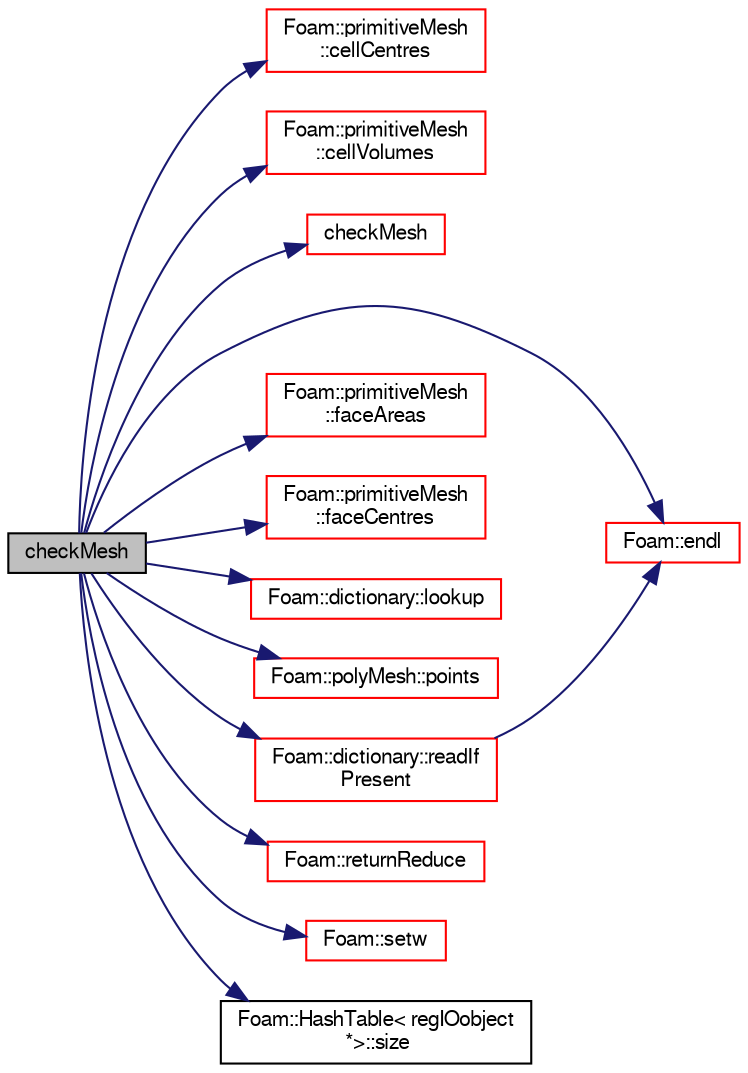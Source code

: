 digraph "checkMesh"
{
  bgcolor="transparent";
  edge [fontname="FreeSans",fontsize="10",labelfontname="FreeSans",labelfontsize="10"];
  node [fontname="FreeSans",fontsize="10",shape=record];
  rankdir="LR";
  Node1267 [label="checkMesh",height=0.2,width=0.4,color="black", fillcolor="grey75", style="filled", fontcolor="black"];
  Node1267 -> Node1268 [color="midnightblue",fontsize="10",style="solid",fontname="FreeSans"];
  Node1268 [label="Foam::primitiveMesh\l::cellCentres",height=0.2,width=0.4,color="red",URL="$a27530.html#a7300aee2989c6ec70e39436816461902"];
  Node1267 -> Node1329 [color="midnightblue",fontsize="10",style="solid",fontname="FreeSans"];
  Node1329 [label="Foam::primitiveMesh\l::cellVolumes",height=0.2,width=0.4,color="red",URL="$a27530.html#a443abc3c18bf138e5d927912791cecf7"];
  Node1267 -> Node1330 [color="midnightblue",fontsize="10",style="solid",fontname="FreeSans"];
  Node1330 [label="checkMesh",height=0.2,width=0.4,color="red",URL="$a21550.html#afbe9420d4dac86e78be8408bd5475536",tooltip="Check mesh with mesh settings in dict. Collects incorrect faces. "];
  Node1267 -> Node1270 [color="midnightblue",fontsize="10",style="solid",fontname="FreeSans"];
  Node1270 [label="Foam::endl",height=0.2,width=0.4,color="red",URL="$a21124.html#a2db8fe02a0d3909e9351bb4275b23ce4",tooltip="Add newline and flush stream. "];
  Node1267 -> Node1328 [color="midnightblue",fontsize="10",style="solid",fontname="FreeSans"];
  Node1328 [label="Foam::primitiveMesh\l::faceAreas",height=0.2,width=0.4,color="red",URL="$a27530.html#adefd042a02b5fa7ab8ab95063a631420"];
  Node1267 -> Node1318 [color="midnightblue",fontsize="10",style="solid",fontname="FreeSans"];
  Node1318 [label="Foam::primitiveMesh\l::faceCentres",height=0.2,width=0.4,color="red",URL="$a27530.html#a3319847c9ee813a5398d011b08de25a4"];
  Node1267 -> Node1332 [color="midnightblue",fontsize="10",style="solid",fontname="FreeSans"];
  Node1332 [label="Foam::dictionary::lookup",height=0.2,width=0.4,color="red",URL="$a26014.html#a6a0727fa523e48977e27348663def509",tooltip="Find and return an entry data stream. "];
  Node1267 -> Node1572 [color="midnightblue",fontsize="10",style="solid",fontname="FreeSans"];
  Node1572 [label="Foam::polyMesh::points",height=0.2,width=0.4,color="red",URL="$a27410.html#ac44123fc1265297c41a43c3b62fdb4c2",tooltip="Return raw points. "];
  Node1267 -> Node1492 [color="midnightblue",fontsize="10",style="solid",fontname="FreeSans"];
  Node1492 [label="Foam::dictionary::readIf\lPresent",height=0.2,width=0.4,color="red",URL="$a26014.html#ad4bd008e6ee208313f2c3a963ee1170d",tooltip="Find an entry if present, and assign to T. "];
  Node1492 -> Node1270 [color="midnightblue",fontsize="10",style="solid",fontname="FreeSans"];
  Node1267 -> Node1573 [color="midnightblue",fontsize="10",style="solid",fontname="FreeSans"];
  Node1573 [label="Foam::returnReduce",height=0.2,width=0.4,color="red",URL="$a21124.html#a8d528a67d2a9c6fe4fb94bc86872624b"];
  Node1267 -> Node1577 [color="midnightblue",fontsize="10",style="solid",fontname="FreeSans"];
  Node1577 [label="Foam::setw",height=0.2,width=0.4,color="red",URL="$a21124.html#a3318127f6f23246407ca749a0a0ea03c"];
  Node1267 -> Node1434 [color="midnightblue",fontsize="10",style="solid",fontname="FreeSans"];
  Node1434 [label="Foam::HashTable\< regIOobject\l *\>::size",height=0.2,width=0.4,color="black",URL="$a25702.html#a47b3bf30da1eb3ab8076b5fbe00e0494",tooltip="Return number of elements in table. "];
}
